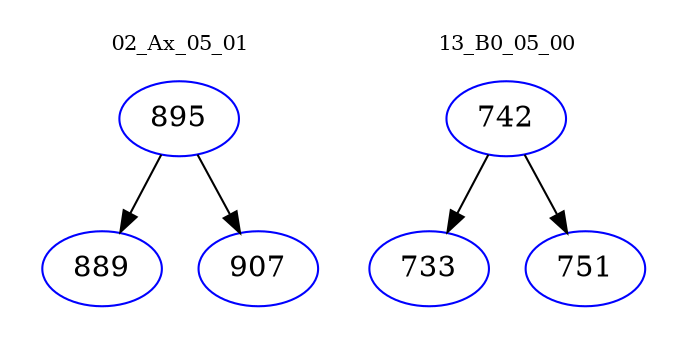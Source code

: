 digraph{
subgraph cluster_0 {
color = white
label = "02_Ax_05_01";
fontsize=10;
T0_895 [label="895", color="blue"]
T0_895 -> T0_889 [color="black"]
T0_889 [label="889", color="blue"]
T0_895 -> T0_907 [color="black"]
T0_907 [label="907", color="blue"]
}
subgraph cluster_1 {
color = white
label = "13_B0_05_00";
fontsize=10;
T1_742 [label="742", color="blue"]
T1_742 -> T1_733 [color="black"]
T1_733 [label="733", color="blue"]
T1_742 -> T1_751 [color="black"]
T1_751 [label="751", color="blue"]
}
}

